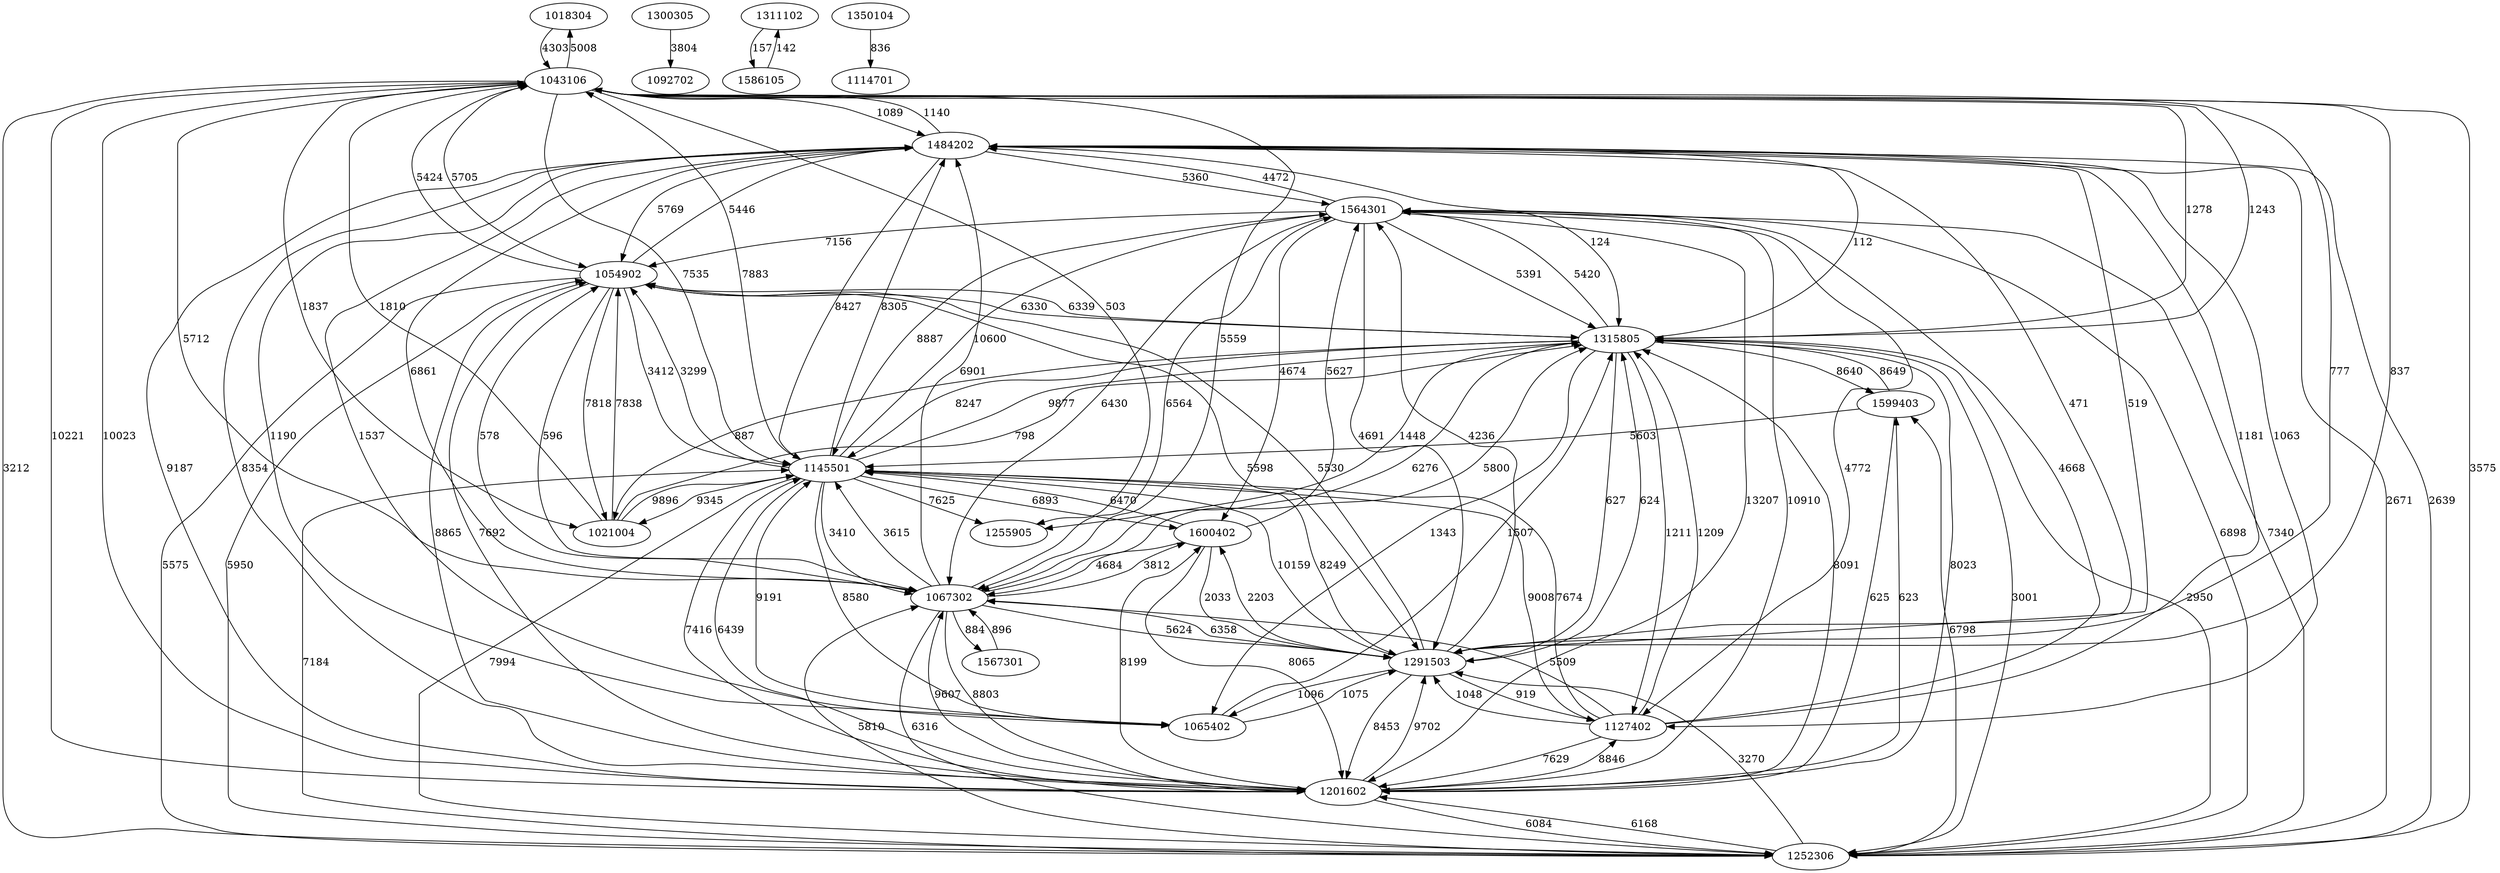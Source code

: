 digraph G {
1018304 -> 1043106 [label="4303"];
1043106 -> 1018304 [label="5008"];
1043106 -> 1021004 [label="1837"];
1043106 -> 1054902 [label="5705"];
1043106 -> 1067302 [label="5559"];
1043106 -> 1145501 [label="7535"];
1043106 -> 1201602 [label="10221"];
1043106 -> 1252306 [label="3212"];
1043106 -> 1255905 [label="503"];
1043106 -> 1291503 [label="837"];
1043106 -> 1315805 [label="1243"];
1043106 -> 1484202 [label="1089"];
1021004 -> 1043106 [label="1810"];
1021004 -> 1054902 [label="7838"];
1021004 -> 1145501 [label="9896"];
1021004 -> 1315805 [label="798"];
1054902 -> 1021004 [label="7818"];
1054902 -> 1043106 [label="5424"];
1054902 -> 1067302 [label="596"];
1054902 -> 1145501 [label="3412"];
1054902 -> 1201602 [label="7692"];
1054902 -> 1252306 [label="5575"];
1054902 -> 1291503 [label="5598"];
1054902 -> 1315805 [label="6339"];
1054902 -> 1484202 [label="5446"];
1145501 -> 1021004 [label="9345"];
1145501 -> 1043106 [label="7883"];
1145501 -> 1054902 [label="3299"];
1145501 -> 1065402 [label="8580"];
1145501 -> 1067302 [label="3410"];
1145501 -> 1127402 [label="9008"];
1145501 -> 1201602 [label="6439"];
1145501 -> 1252306 [label="7994"];
1145501 -> 1255905 [label="7625"];
1145501 -> 1291503 [label="8249"];
1145501 -> 1315805 [label="9877"];
1145501 -> 1484202 [label="8305"];
1145501 -> 1564301 [label="10600"];
1145501 -> 1600402 [label="6893"];
1315805 -> 1021004 [label="887"];
1315805 -> 1043106 [label="1278"];
1315805 -> 1054902 [label="6330"];
1315805 -> 1065402 [label="1343"];
1315805 -> 1067302 [label="6276"];
1315805 -> 1127402 [label="1211"];
1315805 -> 1145501 [label="8247"];
1315805 -> 1201602 [label="8023"];
1315805 -> 1252306 [label="3001"];
1315805 -> 1255905 [label="1448"];
1315805 -> 1291503 [label="627"];
1315805 -> 1484202 [label="112"];
1315805 -> 1564301 [label="5420"];
1315805 -> 1599403 [label="8640"];
1067302 -> 1043106 [label="5712"];
1067302 -> 1054902 [label="578"];
1067302 -> 1145501 [label="3615"];
1067302 -> 1201602 [label="8803"];
1067302 -> 1252306 [label="6316"];
1067302 -> 1291503 [label="5624"];
1067302 -> 1315805 [label="5800"];
1067302 -> 1484202 [label="6901"];
1067302 -> 1564301 [label="6564"];
1067302 -> 1567301 [label="884"];
1067302 -> 1600402 [label="3812"];
1201602 -> 1043106 [label="10023"];
1201602 -> 1054902 [label="8865"];
1201602 -> 1067302 [label="9607"];
1201602 -> 1127402 [label="8846"];
1201602 -> 1145501 [label="7416"];
1201602 -> 1252306 [label="6084"];
1201602 -> 1291503 [label="9702"];
1201602 -> 1315805 [label="8091"];
1201602 -> 1484202 [label="8354"];
1201602 -> 1564301 [label="10910"];
1201602 -> 1599403 [label="623"];
1201602 -> 1600402 [label="8199"];
1252306 -> 1043106 [label="3575"];
1252306 -> 1054902 [label="5950"];
1252306 -> 1067302 [label="5810"];
1252306 -> 1145501 [label="7184"];
1252306 -> 1201602 [label="6168"];
1252306 -> 1291503 [label="3270"];
1252306 -> 1315805 [label="2950"];
1252306 -> 1484202 [label="2639"];
1252306 -> 1564301 [label="7340"];
1252306 -> 1599403 [label="6798"];
1291503 -> 1043106 [label="777"];
1291503 -> 1054902 [label="5530"];
1291503 -> 1065402 [label="1096"];
1291503 -> 1067302 [label="6358"];
1291503 -> 1127402 [label="919"];
1291503 -> 1145501 [label="10159"];
1291503 -> 1201602 [label="8453"];
1291503 -> 1315805 [label="624"];
1291503 -> 1484202 [label="519"];
1291503 -> 1564301 [label="4236"];
1291503 -> 1600402 [label="2203"];
1484202 -> 1043106 [label="1140"];
1484202 -> 1054902 [label="5769"];
1484202 -> 1065402 [label="1190"];
1484202 -> 1067302 [label="6861"];
1484202 -> 1127402 [label="1063"];
1484202 -> 1145501 [label="8427"];
1484202 -> 1201602 [label="9187"];
1484202 -> 1252306 [label="2671"];
1484202 -> 1291503 [label="471"];
1484202 -> 1315805 [label="124"];
1484202 -> 1564301 [label="5360"];
1065402 -> 1145501 [label="9191"];
1065402 -> 1291503 [label="1075"];
1065402 -> 1315805 [label="1507"];
1065402 -> 1484202 [label="1537"];
1564301 -> 1054902 [label="7156"];
1564301 -> 1067302 [label="6430"];
1564301 -> 1127402 [label="4772"];
1564301 -> 1145501 [label="8887"];
1564301 -> 1201602 [label="13207"];
1564301 -> 1252306 [label="6898"];
1564301 -> 1291503 [label="4691"];
1564301 -> 1315805 [label="5391"];
1564301 -> 1484202 [label="4472"];
1564301 -> 1600402 [label="4674"];
1567301 -> 1067302 [label="896"];
1600402 -> 1067302 [label="4684"];
1600402 -> 1145501 [label="6470"];
1600402 -> 1201602 [label="8065"];
1600402 -> 1291503 [label="2033"];
1600402 -> 1564301 [label="5627"];
1127402 -> 1067302 [label="5509"];
1127402 -> 1145501 [label="7674"];
1127402 -> 1201602 [label="7629"];
1127402 -> 1291503 [label="1048"];
1127402 -> 1315805 [label="1209"];
1127402 -> 1484202 [label="1181"];
1127402 -> 1564301 [label="4668"];
1599403 -> 1145501 [label="5603"];
1599403 -> 1201602 [label="625"];
1599403 -> 1315805 [label="8649"];
1300305 -> 1092702 [label="3804"];
1311102 -> 1586105 [label="157"];
1586105 -> 1311102 [label="142"];
1350104 -> 1114701 [label="836"];
}
